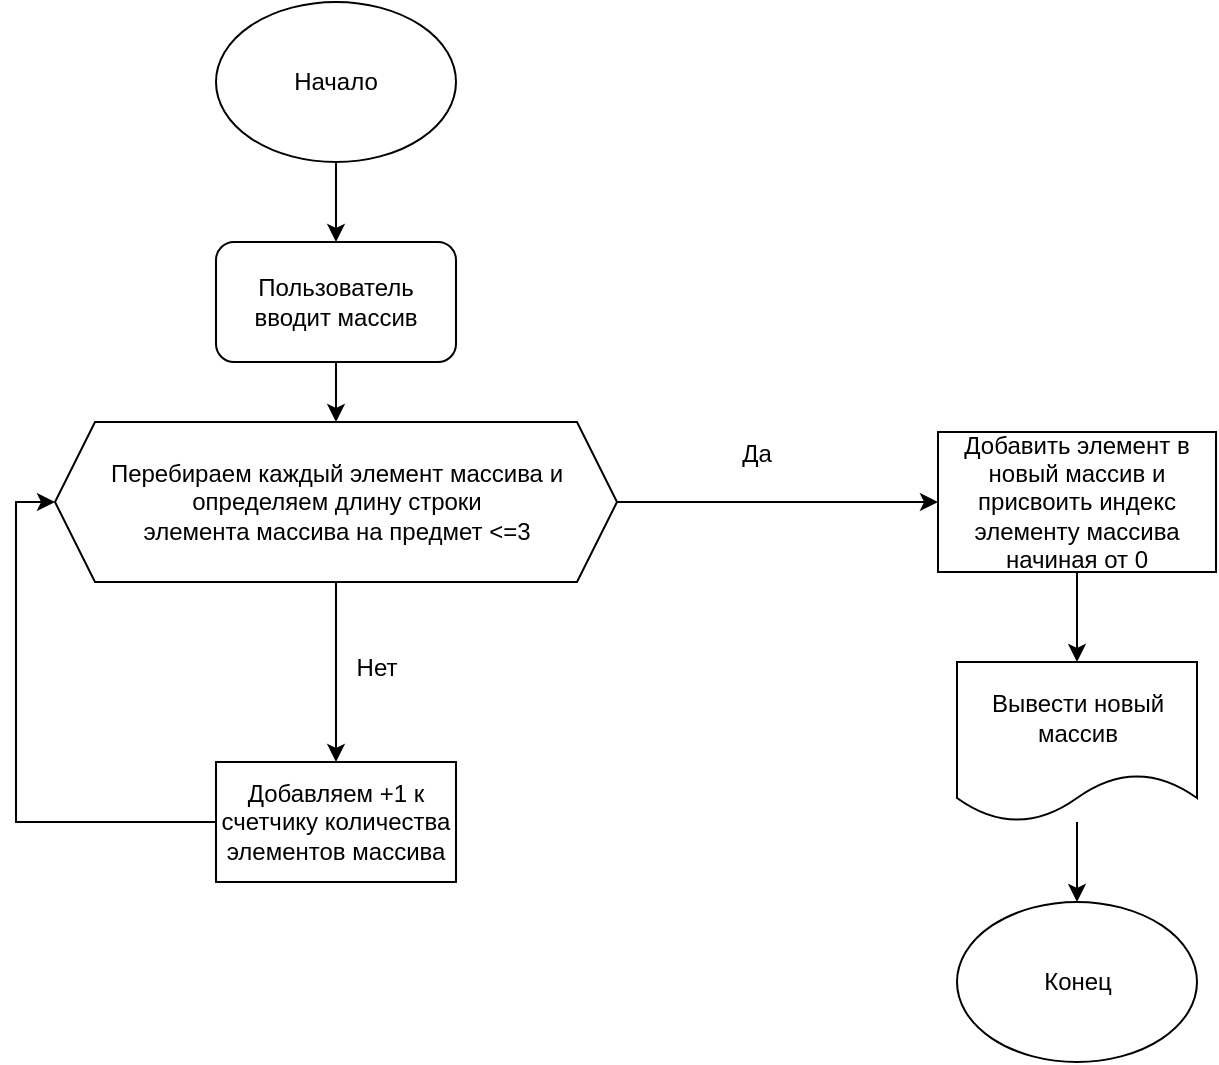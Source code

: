<mxfile version="23.1.6" type="device">
  <diagram name="Страница — 1" id="tQXBRfr0np4GK7lA2x7J">
    <mxGraphModel dx="1002" dy="567" grid="1" gridSize="10" guides="1" tooltips="1" connect="1" arrows="1" fold="1" page="1" pageScale="1" pageWidth="827" pageHeight="1169" math="0" shadow="0">
      <root>
        <mxCell id="0" />
        <mxCell id="1" parent="0" />
        <mxCell id="YsNULYzpXK8jpim-rPGZ-8" value="" style="edgeStyle=orthogonalEdgeStyle;rounded=0;orthogonalLoop=1;jettySize=auto;html=1;" edge="1" parent="1" source="YsNULYzpXK8jpim-rPGZ-2" target="YsNULYzpXK8jpim-rPGZ-3">
          <mxGeometry relative="1" as="geometry" />
        </mxCell>
        <mxCell id="YsNULYzpXK8jpim-rPGZ-2" value="Начало" style="ellipse;whiteSpace=wrap;html=1;" vertex="1" parent="1">
          <mxGeometry x="240" y="40" width="120" height="80" as="geometry" />
        </mxCell>
        <mxCell id="YsNULYzpXK8jpim-rPGZ-9" value="" style="edgeStyle=orthogonalEdgeStyle;rounded=0;orthogonalLoop=1;jettySize=auto;html=1;" edge="1" parent="1" source="YsNULYzpXK8jpim-rPGZ-3">
          <mxGeometry relative="1" as="geometry">
            <mxPoint x="300" y="250" as="targetPoint" />
          </mxGeometry>
        </mxCell>
        <mxCell id="YsNULYzpXK8jpim-rPGZ-3" value="Пользователь вводит массив" style="rounded=1;whiteSpace=wrap;html=1;" vertex="1" parent="1">
          <mxGeometry x="240" y="160" width="120" height="60" as="geometry" />
        </mxCell>
        <mxCell id="YsNULYzpXK8jpim-rPGZ-21" value="" style="edgeStyle=orthogonalEdgeStyle;rounded=0;orthogonalLoop=1;jettySize=auto;html=1;" edge="1" parent="1" source="YsNULYzpXK8jpim-rPGZ-18" target="YsNULYzpXK8jpim-rPGZ-20">
          <mxGeometry relative="1" as="geometry" />
        </mxCell>
        <mxCell id="YsNULYzpXK8jpim-rPGZ-23" value="" style="edgeStyle=orthogonalEdgeStyle;rounded=0;orthogonalLoop=1;jettySize=auto;html=1;" edge="1" parent="1" source="YsNULYzpXK8jpim-rPGZ-18" target="YsNULYzpXK8jpim-rPGZ-22">
          <mxGeometry relative="1" as="geometry" />
        </mxCell>
        <mxCell id="YsNULYzpXK8jpim-rPGZ-18" value="Перебираем каждый элемент массива и определяем длину строки &lt;br&gt;элемента массива на предмет &amp;lt;=3" style="shape=hexagon;perimeter=hexagonPerimeter2;whiteSpace=wrap;html=1;fixedSize=1;" vertex="1" parent="1">
          <mxGeometry x="159.5" y="250" width="281" height="80" as="geometry" />
        </mxCell>
        <mxCell id="YsNULYzpXK8jpim-rPGZ-26" value="" style="edgeStyle=orthogonalEdgeStyle;rounded=0;orthogonalLoop=1;jettySize=auto;html=1;" edge="1" parent="1" source="YsNULYzpXK8jpim-rPGZ-20" target="YsNULYzpXK8jpim-rPGZ-24">
          <mxGeometry relative="1" as="geometry" />
        </mxCell>
        <mxCell id="YsNULYzpXK8jpim-rPGZ-20" value="Добавить элемент в новый массив и присвоить индекс элементу массива начиная от 0" style="whiteSpace=wrap;html=1;" vertex="1" parent="1">
          <mxGeometry x="601" y="255" width="139" height="70" as="geometry" />
        </mxCell>
        <mxCell id="YsNULYzpXK8jpim-rPGZ-30" style="edgeStyle=orthogonalEdgeStyle;rounded=0;orthogonalLoop=1;jettySize=auto;html=1;entryX=0;entryY=0.5;entryDx=0;entryDy=0;" edge="1" parent="1" source="YsNULYzpXK8jpim-rPGZ-22" target="YsNULYzpXK8jpim-rPGZ-18">
          <mxGeometry relative="1" as="geometry">
            <Array as="points">
              <mxPoint x="140" y="450" />
              <mxPoint x="140" y="290" />
            </Array>
          </mxGeometry>
        </mxCell>
        <mxCell id="YsNULYzpXK8jpim-rPGZ-22" value="Добавляем +1 к счетчику количества элементов массива" style="whiteSpace=wrap;html=1;" vertex="1" parent="1">
          <mxGeometry x="240" y="420" width="120" height="60" as="geometry" />
        </mxCell>
        <mxCell id="YsNULYzpXK8jpim-rPGZ-27" value="" style="edgeStyle=orthogonalEdgeStyle;rounded=0;orthogonalLoop=1;jettySize=auto;html=1;" edge="1" parent="1" source="YsNULYzpXK8jpim-rPGZ-24" target="YsNULYzpXK8jpim-rPGZ-25">
          <mxGeometry relative="1" as="geometry" />
        </mxCell>
        <mxCell id="YsNULYzpXK8jpim-rPGZ-24" value="Вывести новый массив" style="shape=document;whiteSpace=wrap;html=1;boundedLbl=1;" vertex="1" parent="1">
          <mxGeometry x="610.5" y="370" width="120" height="80" as="geometry" />
        </mxCell>
        <mxCell id="YsNULYzpXK8jpim-rPGZ-25" value="Конец" style="ellipse;whiteSpace=wrap;html=1;" vertex="1" parent="1">
          <mxGeometry x="610.5" y="490" width="120" height="80" as="geometry" />
        </mxCell>
        <mxCell id="YsNULYzpXK8jpim-rPGZ-28" value="Да" style="text;html=1;align=center;verticalAlign=middle;resizable=0;points=[];autosize=1;strokeColor=none;fillColor=none;" vertex="1" parent="1">
          <mxGeometry x="490" y="251" width="40" height="30" as="geometry" />
        </mxCell>
        <mxCell id="YsNULYzpXK8jpim-rPGZ-29" value="Нет" style="text;html=1;align=center;verticalAlign=middle;resizable=0;points=[];autosize=1;strokeColor=none;fillColor=none;" vertex="1" parent="1">
          <mxGeometry x="300" y="358" width="40" height="30" as="geometry" />
        </mxCell>
      </root>
    </mxGraphModel>
  </diagram>
</mxfile>
